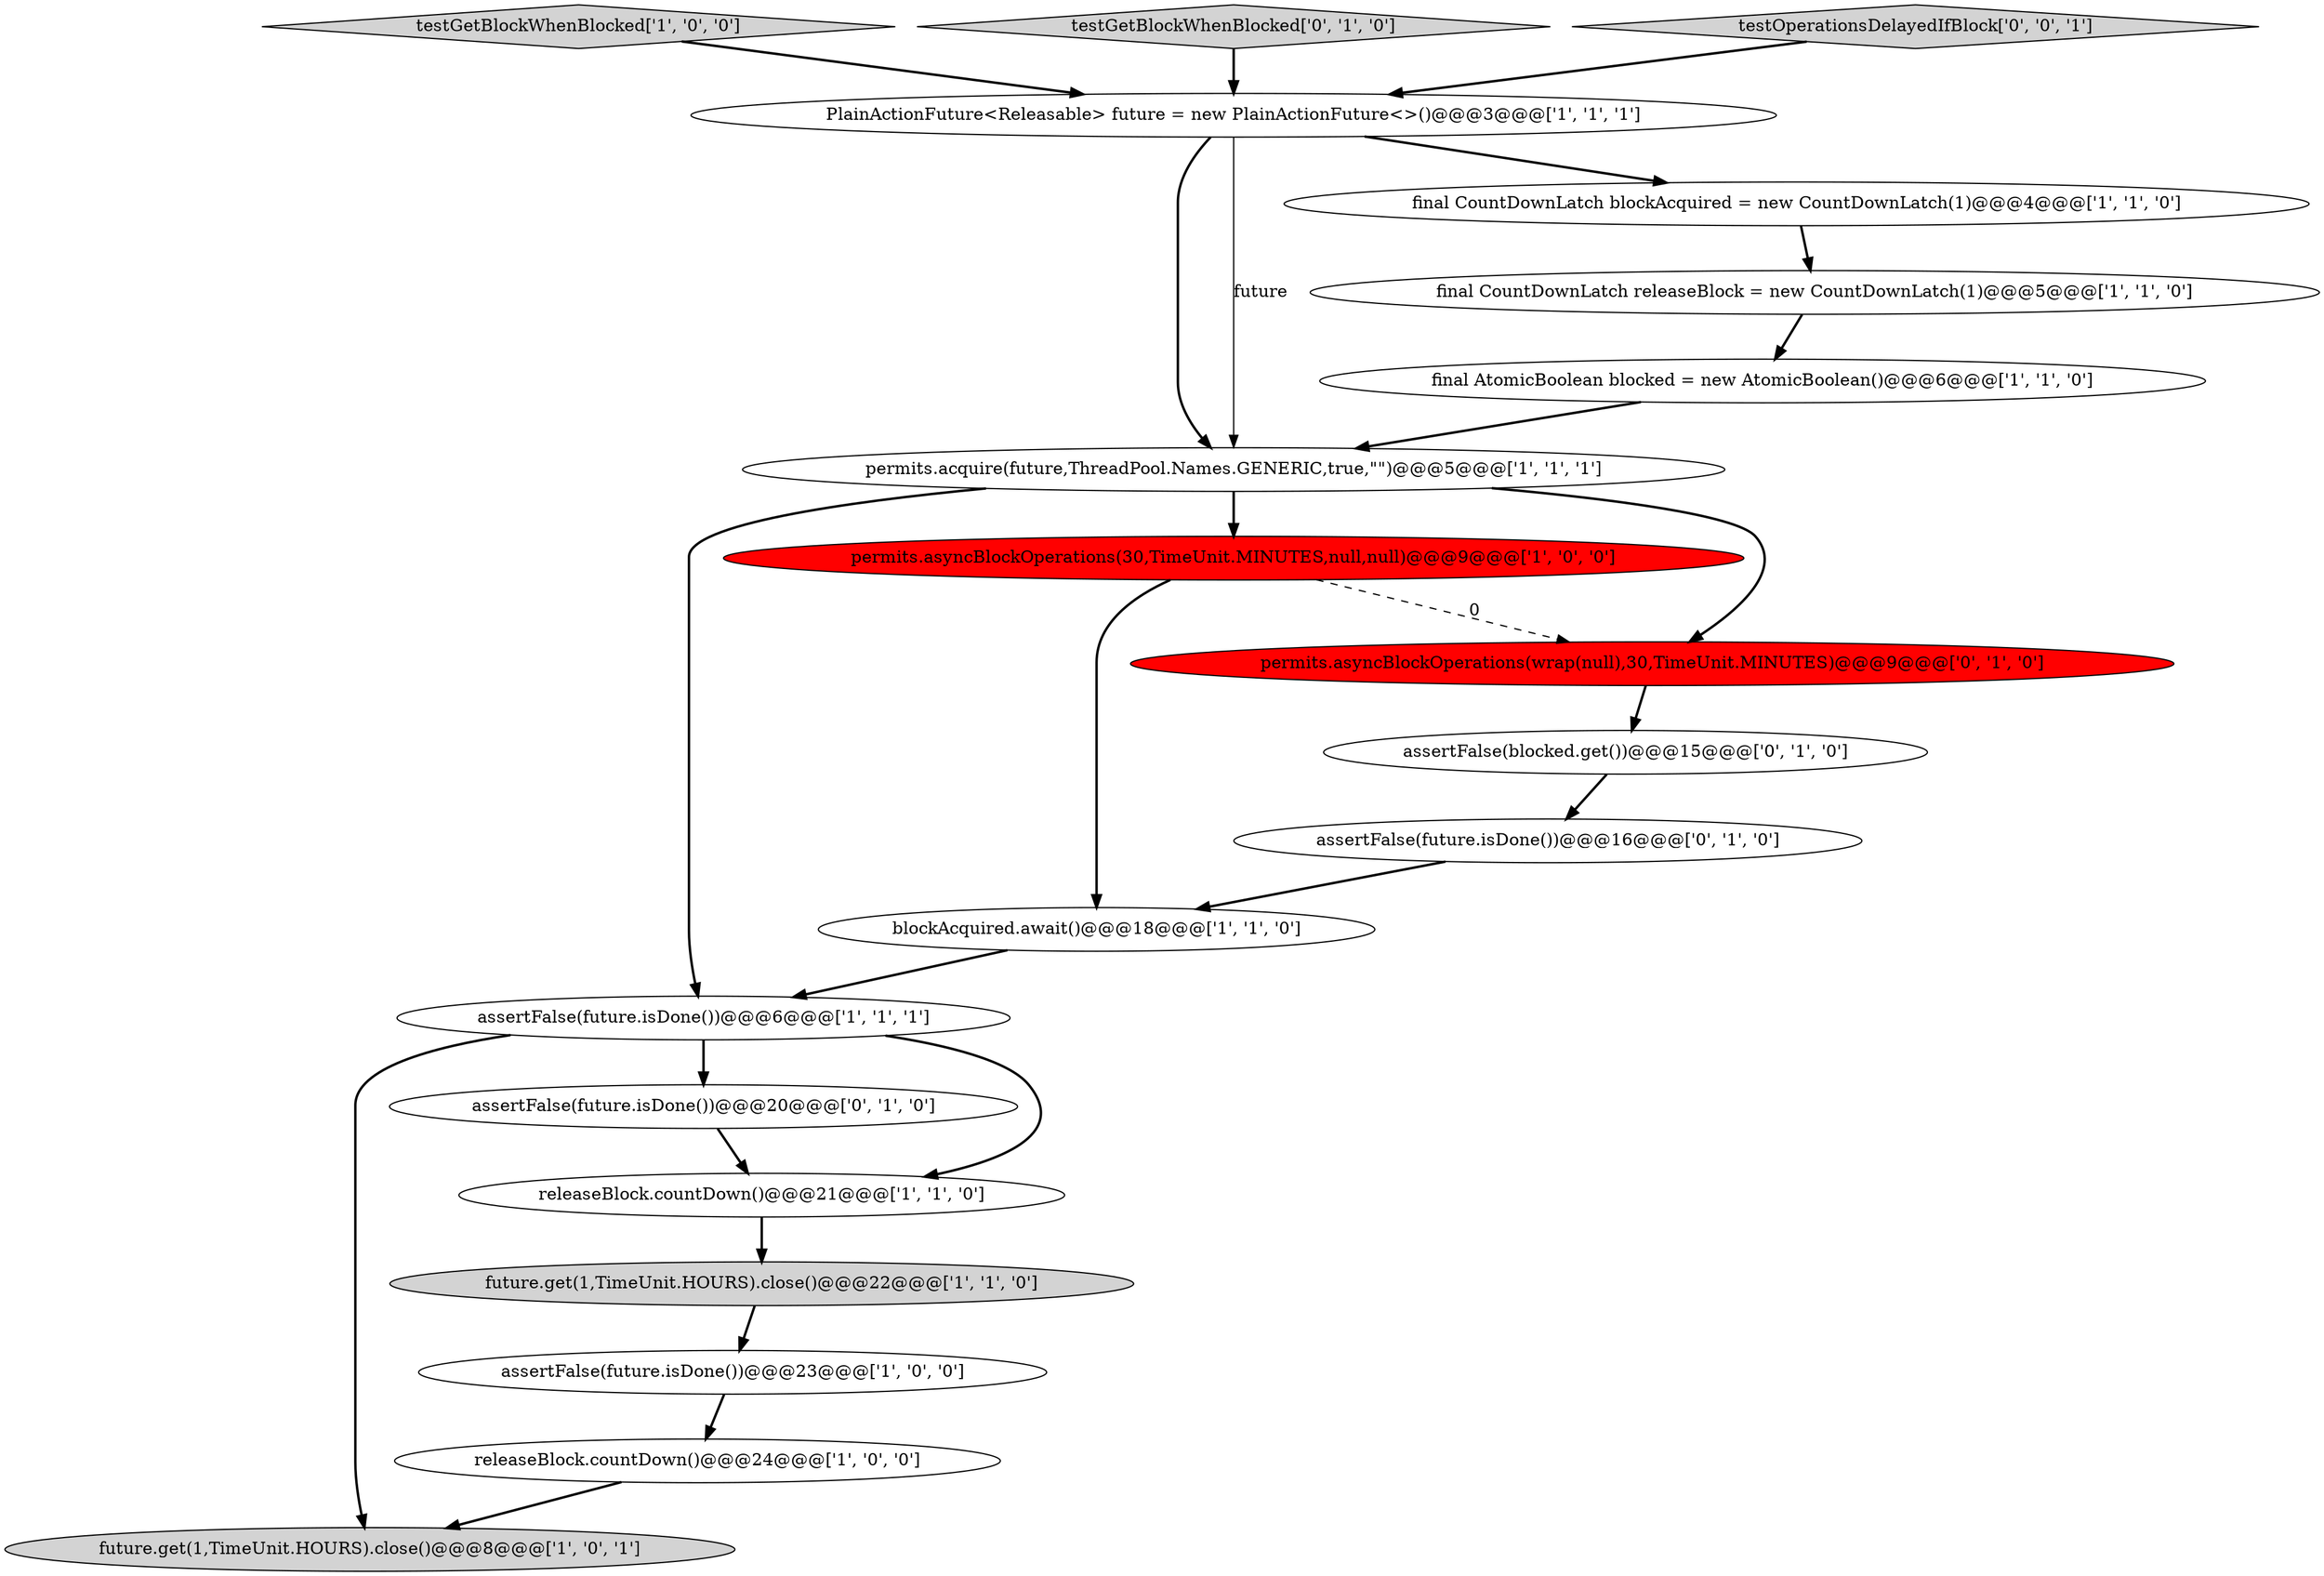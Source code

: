 digraph {
3 [style = filled, label = "assertFalse(future.isDone())@@@6@@@['1', '1', '1']", fillcolor = white, shape = ellipse image = "AAA0AAABBB1BBB"];
1 [style = filled, label = "future.get(1,TimeUnit.HOURS).close()@@@8@@@['1', '0', '1']", fillcolor = lightgray, shape = ellipse image = "AAA0AAABBB1BBB"];
11 [style = filled, label = "assertFalse(future.isDone())@@@23@@@['1', '0', '0']", fillcolor = white, shape = ellipse image = "AAA0AAABBB1BBB"];
13 [style = filled, label = "permits.acquire(future,ThreadPool.Names.GENERIC,true,\"\")@@@5@@@['1', '1', '1']", fillcolor = white, shape = ellipse image = "AAA0AAABBB1BBB"];
16 [style = filled, label = "assertFalse(future.isDone())@@@20@@@['0', '1', '0']", fillcolor = white, shape = ellipse image = "AAA0AAABBB2BBB"];
8 [style = filled, label = "testGetBlockWhenBlocked['1', '0', '0']", fillcolor = lightgray, shape = diamond image = "AAA0AAABBB1BBB"];
4 [style = filled, label = "permits.asyncBlockOperations(30,TimeUnit.MINUTES,null,null)@@@9@@@['1', '0', '0']", fillcolor = red, shape = ellipse image = "AAA1AAABBB1BBB"];
14 [style = filled, label = "testGetBlockWhenBlocked['0', '1', '0']", fillcolor = lightgray, shape = diamond image = "AAA0AAABBB2BBB"];
7 [style = filled, label = "blockAcquired.await()@@@18@@@['1', '1', '0']", fillcolor = white, shape = ellipse image = "AAA0AAABBB1BBB"];
12 [style = filled, label = "PlainActionFuture<Releasable> future = new PlainActionFuture<>()@@@3@@@['1', '1', '1']", fillcolor = white, shape = ellipse image = "AAA0AAABBB1BBB"];
17 [style = filled, label = "assertFalse(future.isDone())@@@16@@@['0', '1', '0']", fillcolor = white, shape = ellipse image = "AAA0AAABBB2BBB"];
9 [style = filled, label = "releaseBlock.countDown()@@@21@@@['1', '1', '0']", fillcolor = white, shape = ellipse image = "AAA0AAABBB1BBB"];
15 [style = filled, label = "assertFalse(blocked.get())@@@15@@@['0', '1', '0']", fillcolor = white, shape = ellipse image = "AAA0AAABBB2BBB"];
5 [style = filled, label = "final CountDownLatch releaseBlock = new CountDownLatch(1)@@@5@@@['1', '1', '0']", fillcolor = white, shape = ellipse image = "AAA0AAABBB1BBB"];
18 [style = filled, label = "permits.asyncBlockOperations(wrap(null),30,TimeUnit.MINUTES)@@@9@@@['0', '1', '0']", fillcolor = red, shape = ellipse image = "AAA1AAABBB2BBB"];
0 [style = filled, label = "final CountDownLatch blockAcquired = new CountDownLatch(1)@@@4@@@['1', '1', '0']", fillcolor = white, shape = ellipse image = "AAA0AAABBB1BBB"];
19 [style = filled, label = "testOperationsDelayedIfBlock['0', '0', '1']", fillcolor = lightgray, shape = diamond image = "AAA0AAABBB3BBB"];
2 [style = filled, label = "future.get(1,TimeUnit.HOURS).close()@@@22@@@['1', '1', '0']", fillcolor = lightgray, shape = ellipse image = "AAA0AAABBB1BBB"];
10 [style = filled, label = "releaseBlock.countDown()@@@24@@@['1', '0', '0']", fillcolor = white, shape = ellipse image = "AAA0AAABBB1BBB"];
6 [style = filled, label = "final AtomicBoolean blocked = new AtomicBoolean()@@@6@@@['1', '1', '0']", fillcolor = white, shape = ellipse image = "AAA0AAABBB1BBB"];
4->18 [style = dashed, label="0"];
3->1 [style = bold, label=""];
19->12 [style = bold, label=""];
9->2 [style = bold, label=""];
18->15 [style = bold, label=""];
3->16 [style = bold, label=""];
12->0 [style = bold, label=""];
7->3 [style = bold, label=""];
4->7 [style = bold, label=""];
17->7 [style = bold, label=""];
3->9 [style = bold, label=""];
12->13 [style = bold, label=""];
15->17 [style = bold, label=""];
5->6 [style = bold, label=""];
13->3 [style = bold, label=""];
11->10 [style = bold, label=""];
6->13 [style = bold, label=""];
14->12 [style = bold, label=""];
8->12 [style = bold, label=""];
10->1 [style = bold, label=""];
12->13 [style = solid, label="future"];
2->11 [style = bold, label=""];
16->9 [style = bold, label=""];
13->18 [style = bold, label=""];
0->5 [style = bold, label=""];
13->4 [style = bold, label=""];
}
